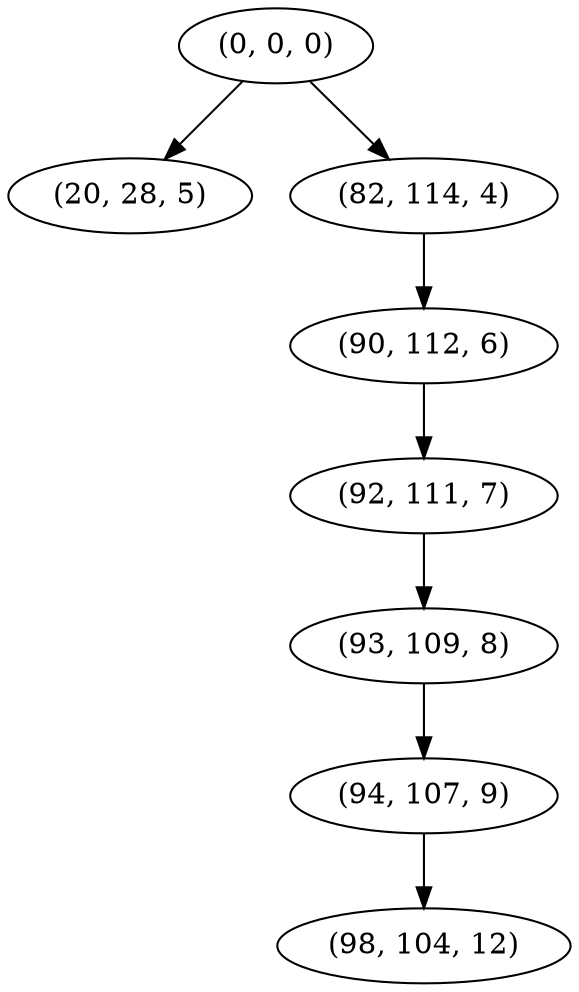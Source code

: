 digraph tree {
    "(0, 0, 0)";
    "(20, 28, 5)";
    "(82, 114, 4)";
    "(90, 112, 6)";
    "(92, 111, 7)";
    "(93, 109, 8)";
    "(94, 107, 9)";
    "(98, 104, 12)";
    "(0, 0, 0)" -> "(20, 28, 5)";
    "(0, 0, 0)" -> "(82, 114, 4)";
    "(82, 114, 4)" -> "(90, 112, 6)";
    "(90, 112, 6)" -> "(92, 111, 7)";
    "(92, 111, 7)" -> "(93, 109, 8)";
    "(93, 109, 8)" -> "(94, 107, 9)";
    "(94, 107, 9)" -> "(98, 104, 12)";
}
